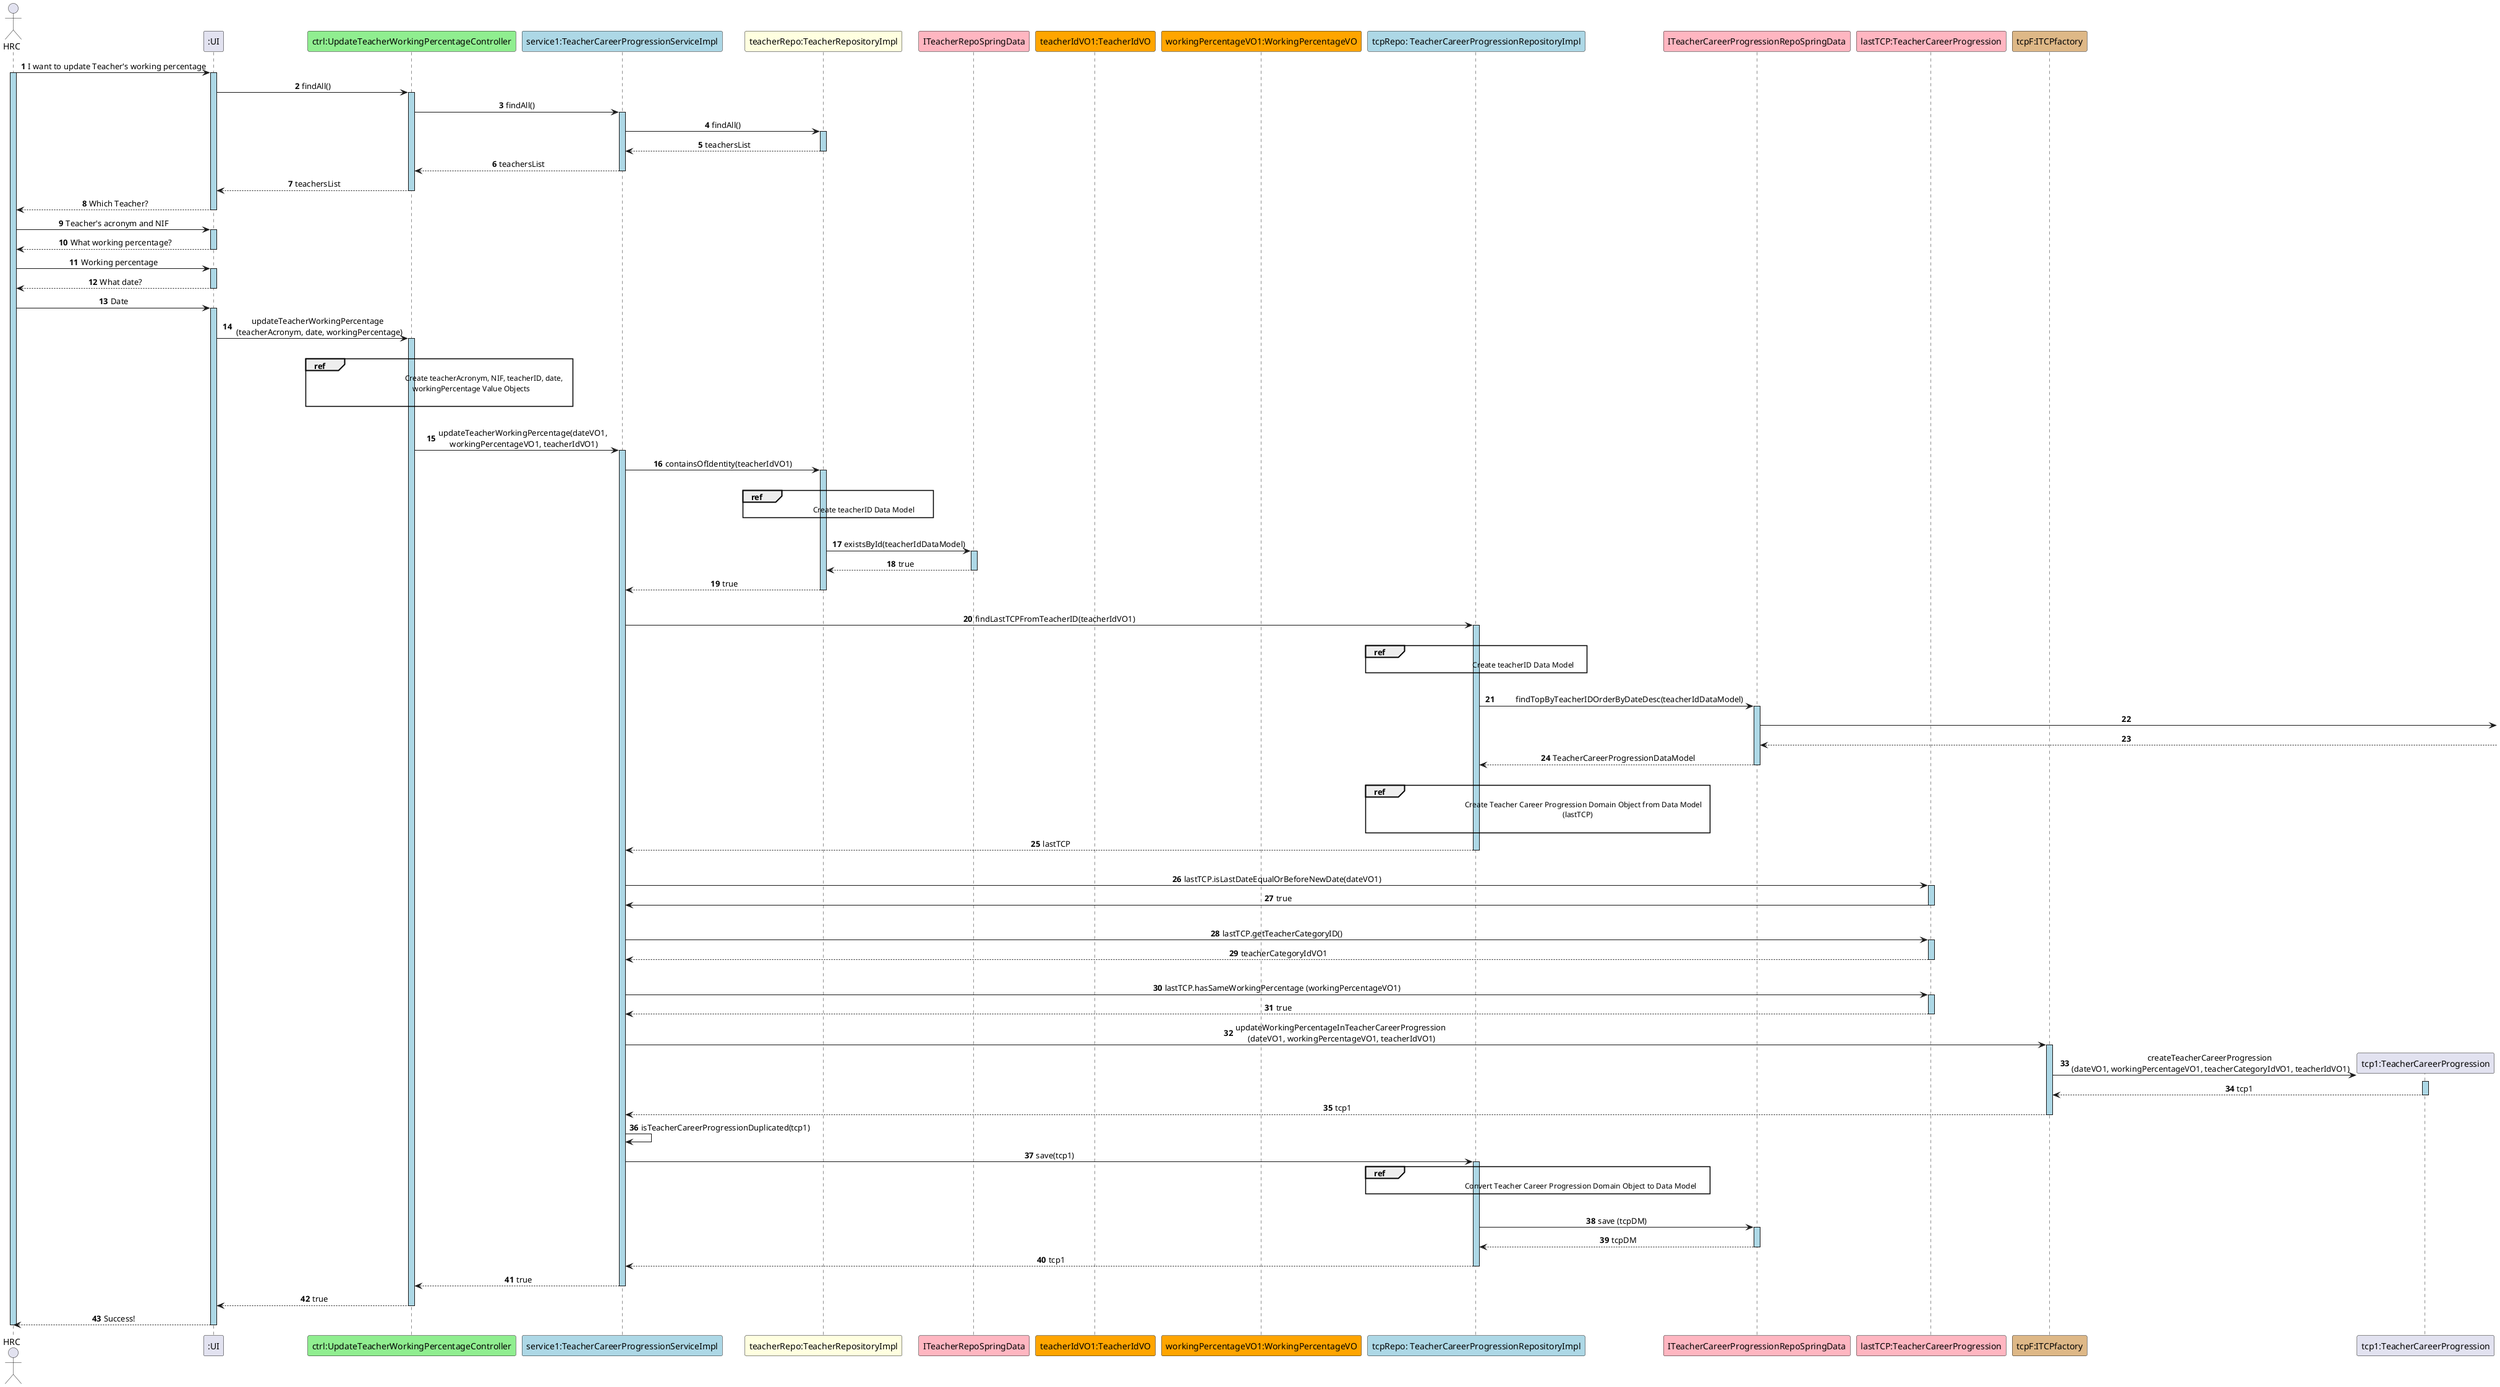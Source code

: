 @startuml
skinparam sequenceMessageAlign center
skinparam sequenceLifeLineBackgroundColor lightblue
autonumber

actor HRC
participant ":UI" as UI
participant "ctrl:UpdateTeacherWorkingPercentageController" as Controller #lightgreen
participant "service1:TeacherCareerProgressionServiceImpl" as service #lightblue
participant "teacherRepo:TeacherRepositoryImpl" as TRepo #lightyellow
participant "ITeacherRepoSpringData" as teacherSpringData #lightpink
participant "teacherIdVO1:TeacherIdVO" as teacherIdVO1 #orange
participant "workingPercentageVO1:WorkingPercentageVO" as wpVO1 #orange
participant "tcpRepo: TeacherCareerProgressionRepositoryImpl" as TCPRepo #lightblue
participant "ITeacherCareerProgressionRepoSpringData" as TCPRepoSpringData #lightpink
participant "lastTCP:TeacherCareerProgression" as TCP #lightpink
participant "tcpF:ITCPfactory" as TCPf #burlywood
participant "tcp1:TeacherCareerProgression" as TCP1

HRC -> UI : I want to update Teacher's working percentage
activate HRC
activate UI
UI -> Controller : findAll()
activate Controller
Controller -> service : findAll()
activate service
service -> TRepo : findAll()
activate TRepo
TRepo --> service : teachersList
deactivate TRepo
service --> Controller :teachersList
deactivate service
Controller --> UI : teachersList
deactivate Controller
UI --> HRC : Which Teacher?
deactivate UI
HRC -> UI: Teacher's acronym and NIF
activate UI
UI --> HRC: What working percentage?
deactivate UI
HRC -> UI: Working percentage
activate UI
UI --> HRC: What date?
deactivate UI
HRC -> UI: Date
activate UI
UI -> Controller : updateTeacherWorkingPercentage \n (teacherAcronym, date, workingPercentage)
activate Controller

|||
ref over Controller
    \t \t \t \t \t \t  Create teacherAcronym, NIF, teacherID, date, \t
     \t \t \t \t  workingPercentage Value Objects \t

end ref
|||
Controller -> service : updateTeacherWorkingPercentage(dateVO1,\n workingPercentageVO1, teacherIdVO1)
activate service
service -> TRepo : containsOfIdentity(teacherIdVO1)
activate TRepo

|||
ref over TRepo
    \t \t \t \t   Create teacherID Data Model \t
end ref
|||

TRepo -> teacherSpringData : existsById(teacherIdDataModel)
activate teacherSpringData
teacherSpringData --> TRepo : true
deactivate teacherSpringData

TRepo --> service : true
deactivate TRepo
|||
service -> TCPRepo : findLastTCPFromTeacherID(teacherIdVO1)
activate TCPRepo
|||
ref over TCPRepo
    \t \t \t \t \t \t  Create teacherID Data Model \t
end ref
|||
TCPRepo -> TCPRepoSpringData : \t findTopByTeacherIDOrderByDateDesc(teacherIdDataModel) \t
activate TCPRepoSpringData
TCPRepoSpringData ->
TCPRepoSpringData <--
TCPRepoSpringData --> TCPRepo : TeacherCareerProgressionDataModel
deactivate TCPRepoSpringData
|||
ref over TCPRepo
    \t \t \t \t \t \t  Create Teacher Career Progression Domain Object from Data Model \t
    \t \t \t \t \t (lastTCP)

end ref
TCPRepo --> service : lastTCP
deactivate TCPRepo
|||
service -> TCP : lastTCP.isLastDateEqualOrBeforeNewDate(dateVO1)
activate TCP
TCP -> service : true
deactivate TCP
|||
service -> TCP : lastTCP.getTeacherCategoryID()
activate TCP
TCP --> service : teacherCategoryIdVO1
deactivate TCP
|||
service -> TCP : lastTCP.hasSameWorkingPercentage (workingPercentageVO1)
activate TCP
TCP --> service : true
deactivate TCP

service -> TCPf : updateWorkingPercentageInTeacherCareerProgression \n(dateVO1, workingPercentageVO1, teacherIdVO1)
deactivate TCPRepo

activate TCPf
TCPf -> TCP1** : createTeacherCareerProgression \n(dateVO1, workingPercentageVO1, teacherCategoryIdVO1, teacherIdVO1)
activate TCP1
TCP1 --> TCPf : tcp1
deactivate TCP1
TCPf --> service : tcp1
deactivate TCPf
service -> service : isTeacherCareerProgressionDuplicated(tcp1)
service -> TCPRepo: save(tcp1)
activate TCPRepo


'TCPRepo -> TCPMapper : toDataModel(tcp1)

ref over TCPRepo
    \t \t \t \t \t \t  Convert Teacher Career Progression Domain Object to Data Model \t
end ref
|||
TCPRepo -> TCPRepoSpringData : save (tcpDM)
activate TCPRepoSpringData
'activate TCPMapper
'TCPMapper -> TCPDM : create(tcp1)
'TCPMapper --> TCPRepo : tcpDataModel
'deactivate TCPMapper

TCPRepoSpringData --> TCPRepo : tcpDM
deactivate TCPRepoSpringData

TCPRepo --> service : tcp1
deactivate TCPRepo

service --> Controller : true
deactivate service

Controller --> UI : true
deactivate Controller
UI --> HRC : Success!
deactivate UI
deactivate HRC

@enduml
